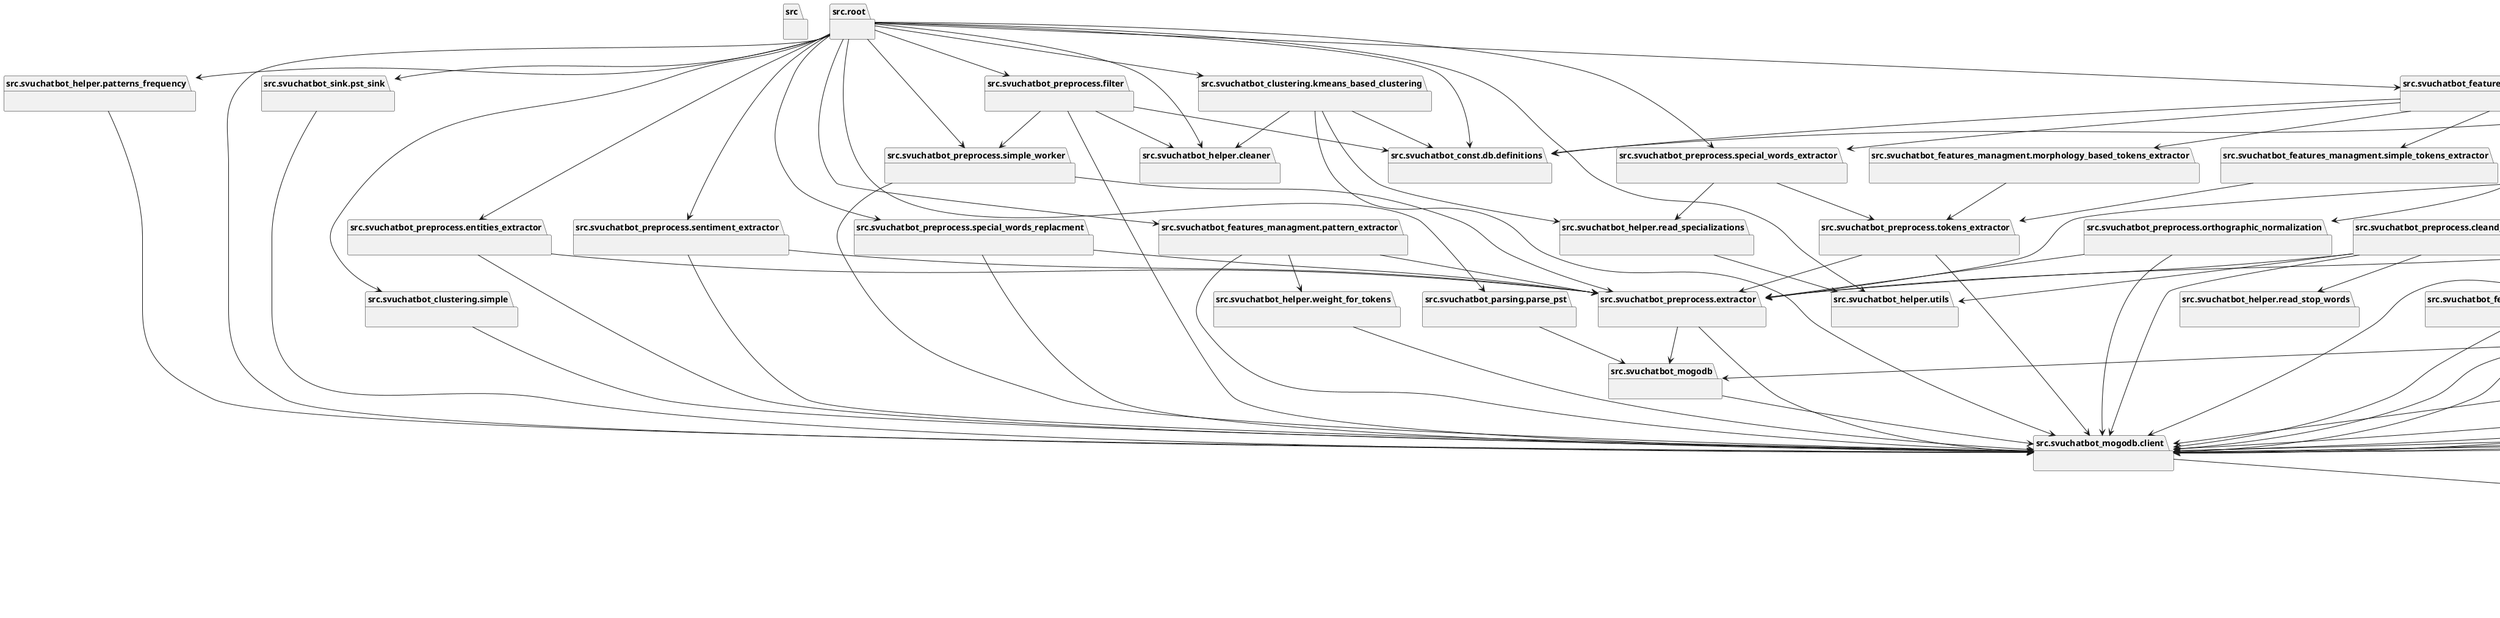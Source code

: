 @startuml packages
set namespaceSeparator none
package "src" as src {
}
package "src.root" as src.root {
}
package "src.svuchatbot_api" as src.svuchatbot_api {
}
package "src.svuchatbot_api.api" as src.svuchatbot_api.api {
}
package "src.svuchatbot_api.routes" as src.svuchatbot_api.routes {
}
package "src.svuchatbot_clustering" as src.svuchatbot_clustering {
}
package "src.svuchatbot_clustering.kmeans_based_clustering" as src.svuchatbot_clustering.kmeans_based_clustering {
}
package "src.svuchatbot_clustering.simple" as src.svuchatbot_clustering.simple {
}
package "src.svuchatbot_clustering.svm_based_cluster" as src.svuchatbot_clustering.svm_based_cluster {
}
package "src.svuchatbot_config" as src.svuchatbot_config {
}
package "src.svuchatbot_config.database" as src.svuchatbot_config.database {
}
package "src.svuchatbot_const" as src.svuchatbot_const {
}
package "src.svuchatbot_const.db" as src.svuchatbot_const.db {
}
package "src.svuchatbot_const.db.definitions" as src.svuchatbot_const.db.definitions {
}
package "src.svuchatbot_features_managment" as src.svuchatbot_features_managment {
}
package "src.svuchatbot_features_managment.features_extractor" as src.svuchatbot_features_managment.features_extractor {
}
package "src.svuchatbot_features_managment.key_words_extractor" as src.svuchatbot_features_managment.key_words_extractor {
}
package "src.svuchatbot_features_managment.morphology_based_tokens_extractor" as src.svuchatbot_features_managment.morphology_based_tokens_extractor {
}
package "src.svuchatbot_features_managment.pattern_extractor" as src.svuchatbot_features_managment.pattern_extractor {
}
package "src.svuchatbot_features_managment.root_based_bag_of_words_extractor" as src.svuchatbot_features_managment.root_based_bag_of_words_extractor {
}
package "src.svuchatbot_features_managment.simple_tokens_extractor" as src.svuchatbot_features_managment.simple_tokens_extractor {
}
package "src.svuchatbot_features_managment.tfidf_extractor" as src.svuchatbot_features_managment.tfidf_extractor {
}
package "src.svuchatbot_generator" as src.svuchatbot_generator {
}
package "src.svuchatbot_generator.intentions_generator" as src.svuchatbot_generator.intentions_generator {
}
package "src.svuchatbot_helper" as src.svuchatbot_helper {
}
package "src.svuchatbot_helper.analyser" as src.svuchatbot_helper.analyser {
}
package "src.svuchatbot_helper.clean_field" as src.svuchatbot_helper.clean_field {
}
package "src.svuchatbot_helper.cleaner" as src.svuchatbot_helper.cleaner {
}
package "src.svuchatbot_helper.data_repository" as src.svuchatbot_helper.data_repository {
}
package "src.svuchatbot_helper.drop_duplicates" as src.svuchatbot_helper.drop_duplicates {
}
package "src.svuchatbot_helper.export_entities" as src.svuchatbot_helper.export_entities {
}
package "src.svuchatbot_helper.parsing_From" as src.svuchatbot_helper.parsing_From {
}
package "src.svuchatbot_helper.parsing_To" as src.svuchatbot_helper.parsing_To {
}
package "src.svuchatbot_helper.parsing_date_from_emails" as src.svuchatbot_helper.parsing_date_from_emails {
}
package "src.svuchatbot_helper.patterns_frequency" as src.svuchatbot_helper.patterns_frequency {
}
package "src.svuchatbot_helper.read_specializations" as src.svuchatbot_helper.read_specializations {
}
package "src.svuchatbot_helper.read_stop_words" as src.svuchatbot_helper.read_stop_words {
}
package "src.svuchatbot_helper.utils" as src.svuchatbot_helper.utils {
}
package "src.svuchatbot_helper.weight_for_tokens" as src.svuchatbot_helper.weight_for_tokens {
}
package "src.svuchatbot_mogodb" as src.svuchatbot_mogodb {
}
package "src.svuchatbot_mogodb.client" as src.svuchatbot_mogodb.client {
}
package "src.svuchatbot_parsing" as src.svuchatbot_parsing {
}
package "src.svuchatbot_parsing.parse_pst" as src.svuchatbot_parsing.parse_pst {
}
package "src.svuchatbot_preprocess" as src.svuchatbot_preprocess {
}
package "src.svuchatbot_preprocess.bag_of_words_extractor" as src.svuchatbot_preprocess.bag_of_words_extractor {
}
package "src.svuchatbot_preprocess.cleand_tokens_extractor" as src.svuchatbot_preprocess.cleand_tokens_extractor {
}
package "src.svuchatbot_preprocess.entities_extractor" as src.svuchatbot_preprocess.entities_extractor {
}
package "src.svuchatbot_preprocess.extractor" as src.svuchatbot_preprocess.extractor {
}
package "src.svuchatbot_preprocess.filter" as src.svuchatbot_preprocess.filter {
}
package "src.svuchatbot_preprocess.orthographic_normalization" as src.svuchatbot_preprocess.orthographic_normalization {
}
package "src.svuchatbot_preprocess.sentiment_extractor" as src.svuchatbot_preprocess.sentiment_extractor {
}
package "src.svuchatbot_preprocess.simple_worker" as src.svuchatbot_preprocess.simple_worker {
}
package "src.svuchatbot_preprocess.special_words_extractor" as src.svuchatbot_preprocess.special_words_extractor {
}
package "src.svuchatbot_preprocess.special_words_replacment" as src.svuchatbot_preprocess.special_words_replacment {
}
package "src.svuchatbot_preprocess.tokens_extractor" as src.svuchatbot_preprocess.tokens_extractor {
}
package "src.svuchatbot_sink" as src.svuchatbot_sink {
}
package "src.svuchatbot_sink.mai_server_sink" as src.svuchatbot_sink.mai_server_sink {
}
package "src.svuchatbot_sink.pst_sink" as src.svuchatbot_sink.pst_sink {
}
package "src.svuchatbot_sink.sinker" as src.svuchatbot_sink.sinker {
}
package "src.svuchatbot_sink.telegram_sink" as src.svuchatbot_sink.telegram_sink {
}
src.root --> src.svuchatbot_clustering.kmeans_based_clustering
src.root --> src.svuchatbot_clustering.simple
src.root --> src.svuchatbot_const.db.definitions
src.root --> src.svuchatbot_features_managment.key_words_extractor
src.root --> src.svuchatbot_features_managment.pattern_extractor
src.root --> src.svuchatbot_helper.cleaner
src.root --> src.svuchatbot_helper.patterns_frequency
src.root --> src.svuchatbot_helper.utils
src.root --> src.svuchatbot_mogodb.client
src.root --> src.svuchatbot_parsing.parse_pst
src.root --> src.svuchatbot_preprocess.entities_extractor
src.root --> src.svuchatbot_preprocess.filter
src.root --> src.svuchatbot_preprocess.sentiment_extractor
src.root --> src.svuchatbot_preprocess.simple_worker
src.root --> src.svuchatbot_preprocess.special_words_extractor
src.root --> src.svuchatbot_preprocess.special_words_replacment
src.root --> src.svuchatbot_sink.pst_sink
src.svuchatbot_api.routes --> src.svuchatbot_api.api
src.svuchatbot_clustering.kmeans_based_clustering --> src.svuchatbot_const.db.definitions
src.svuchatbot_clustering.kmeans_based_clustering --> src.svuchatbot_helper.cleaner
src.svuchatbot_clustering.kmeans_based_clustering --> src.svuchatbot_helper.read_specializations
src.svuchatbot_clustering.kmeans_based_clustering --> src.svuchatbot_mogodb.client
src.svuchatbot_clustering.simple --> src.svuchatbot_mogodb.client
src.svuchatbot_config --> src.svuchatbot_config.database
src.svuchatbot_features_managment.features_extractor --> src.svuchatbot_mogodb.client
src.svuchatbot_features_managment.features_extractor --> src.svuchatbot_preprocess.extractor
src.svuchatbot_features_managment.key_words_extractor --> src.svuchatbot_const.db.definitions
src.svuchatbot_features_managment.key_words_extractor --> src.svuchatbot_features_managment.morphology_based_tokens_extractor
src.svuchatbot_features_managment.key_words_extractor --> src.svuchatbot_features_managment.simple_tokens_extractor
src.svuchatbot_features_managment.key_words_extractor --> src.svuchatbot_features_managment.tfidf_extractor
src.svuchatbot_features_managment.key_words_extractor --> src.svuchatbot_mogodb.client
src.svuchatbot_features_managment.key_words_extractor --> src.svuchatbot_preprocess.bag_of_words_extractor
src.svuchatbot_features_managment.key_words_extractor --> src.svuchatbot_preprocess.cleand_tokens_extractor
src.svuchatbot_features_managment.key_words_extractor --> src.svuchatbot_preprocess.orthographic_normalization
src.svuchatbot_features_managment.key_words_extractor --> src.svuchatbot_preprocess.special_words_extractor
src.svuchatbot_features_managment.morphology_based_tokens_extractor --> src.svuchatbot_preprocess.tokens_extractor
src.svuchatbot_features_managment.pattern_extractor --> src.svuchatbot_helper.weight_for_tokens
src.svuchatbot_features_managment.pattern_extractor --> src.svuchatbot_mogodb.client
src.svuchatbot_features_managment.pattern_extractor --> src.svuchatbot_preprocess.extractor
src.svuchatbot_features_managment.root_based_bag_of_words_extractor --> src.svuchatbot_features_managment.features_extractor
src.svuchatbot_features_managment.root_based_bag_of_words_extractor --> src.svuchatbot_features_managment.key_words_extractor
src.svuchatbot_features_managment.root_based_bag_of_words_extractor --> src.svuchatbot_mogodb.client
src.svuchatbot_features_managment.root_based_bag_of_words_extractor --> src.svuchatbot_preprocess.bag_of_words_extractor
src.svuchatbot_features_managment.simple_tokens_extractor --> src.svuchatbot_preprocess.tokens_extractor
src.svuchatbot_features_managment.tfidf_extractor --> src.svuchatbot_mogodb.client
src.svuchatbot_generator.intentions_generator --> src.svuchatbot_mogodb.client
src.svuchatbot_helper.clean_field --> src.svuchatbot_const.db.definitions
src.svuchatbot_helper.clean_field --> src.svuchatbot_mogodb.client
src.svuchatbot_helper.data_repository --> src.svuchatbot_config
src.svuchatbot_helper.data_repository --> src.svuchatbot_mogodb
src.svuchatbot_helper.drop_duplicates --> src.svuchatbot_mogodb.client
src.svuchatbot_helper.export_entities --> src.svuchatbot_mogodb.client
src.svuchatbot_helper.parsing_From --> src.svuchatbot_mogodb.client
src.svuchatbot_helper.parsing_To --> src.svuchatbot_mogodb.client
src.svuchatbot_helper.parsing_date_from_emails --> src.svuchatbot_mogodb.client
src.svuchatbot_helper.patterns_frequency --> src.svuchatbot_mogodb.client
src.svuchatbot_helper.read_specializations --> src.svuchatbot_helper.utils
src.svuchatbot_helper.weight_for_tokens --> src.svuchatbot_mogodb.client
src.svuchatbot_mogodb --> src.svuchatbot_mogodb.client
src.svuchatbot_mogodb.client --> src.svuchatbot_config
src.svuchatbot_parsing.parse_pst --> src.svuchatbot_mogodb
src.svuchatbot_preprocess.bag_of_words_extractor --> src.svuchatbot_mogodb.client
src.svuchatbot_preprocess.bag_of_words_extractor --> src.svuchatbot_preprocess.extractor
src.svuchatbot_preprocess.cleand_tokens_extractor --> src.svuchatbot_helper.read_stop_words
src.svuchatbot_preprocess.cleand_tokens_extractor --> src.svuchatbot_helper.utils
src.svuchatbot_preprocess.cleand_tokens_extractor --> src.svuchatbot_mogodb.client
src.svuchatbot_preprocess.cleand_tokens_extractor --> src.svuchatbot_preprocess.extractor
src.svuchatbot_preprocess.entities_extractor --> src.svuchatbot_mogodb.client
src.svuchatbot_preprocess.entities_extractor --> src.svuchatbot_preprocess.extractor
src.svuchatbot_preprocess.extractor --> src.svuchatbot_mogodb
src.svuchatbot_preprocess.extractor --> src.svuchatbot_mogodb.client
src.svuchatbot_preprocess.filter --> src.svuchatbot_const.db.definitions
src.svuchatbot_preprocess.filter --> src.svuchatbot_helper.cleaner
src.svuchatbot_preprocess.filter --> src.svuchatbot_mogodb.client
src.svuchatbot_preprocess.filter --> src.svuchatbot_preprocess.simple_worker
src.svuchatbot_preprocess.orthographic_normalization --> src.svuchatbot_mogodb.client
src.svuchatbot_preprocess.orthographic_normalization --> src.svuchatbot_preprocess.extractor
src.svuchatbot_preprocess.sentiment_extractor --> src.svuchatbot_mogodb.client
src.svuchatbot_preprocess.sentiment_extractor --> src.svuchatbot_preprocess.extractor
src.svuchatbot_preprocess.simple_worker --> src.svuchatbot_mogodb.client
src.svuchatbot_preprocess.simple_worker --> src.svuchatbot_preprocess.extractor
src.svuchatbot_preprocess.special_words_extractor --> src.svuchatbot_helper.read_specializations
src.svuchatbot_preprocess.special_words_extractor --> src.svuchatbot_preprocess.tokens_extractor
src.svuchatbot_preprocess.special_words_replacment --> src.svuchatbot_mogodb.client
src.svuchatbot_preprocess.special_words_replacment --> src.svuchatbot_preprocess.extractor
src.svuchatbot_preprocess.tokens_extractor --> src.svuchatbot_mogodb.client
src.svuchatbot_preprocess.tokens_extractor --> src.svuchatbot_preprocess.extractor
src.svuchatbot_sink.mai_server_sink --> src.svuchatbot_mogodb.client
src.svuchatbot_sink.pst_sink --> src.svuchatbot_mogodb.client
@enduml
